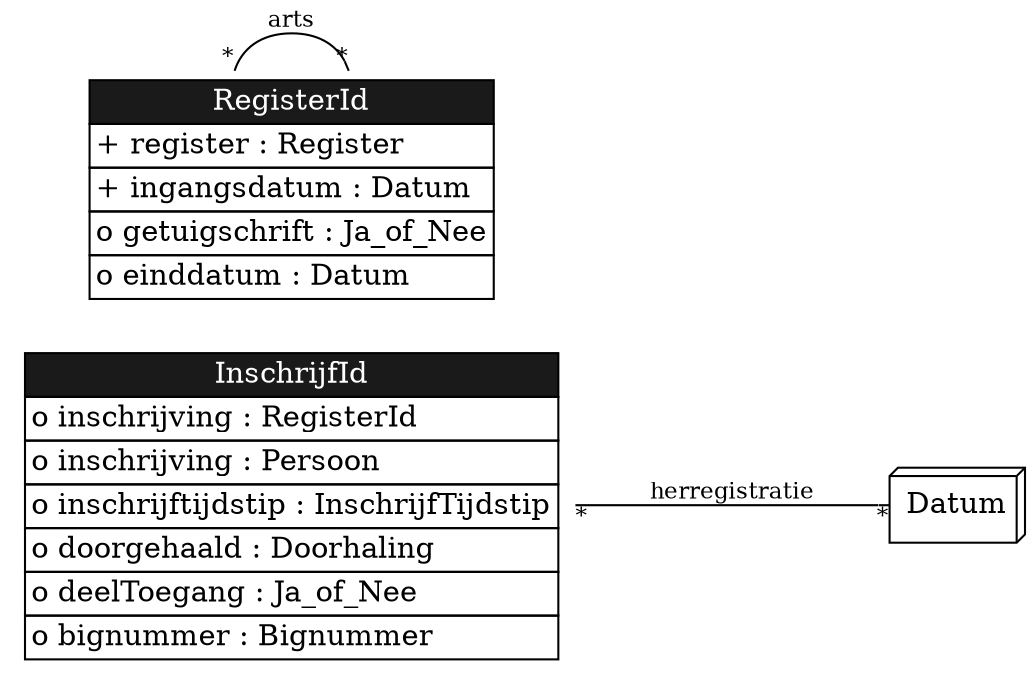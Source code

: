 digraph {
	graph [bgcolor=white,
		rankdir=LR
	];
	node [label="\N"];
	edge [fontsize=11,
		minlen=4
	];
	InschrijfId	[color=purple,
		label=<<TABLE BGCOLOR="white" COLOR="black" BORDER="0" CELLBORDER="1" CELLSPACING="0"><TR><TD BGCOLOR="gray10" COLOR="black"><FONT COLOR="white">InschrijfId</FONT></TD></TR><TR><TD ALIGN="LEFT" PORT="inschrijving">o inschrijving : RegisterId</TD></TR><TR><TD ALIGN="LEFT" PORT="inschrijving">o inschrijving : Persoon</TD></TR><TR><TD ALIGN="LEFT" PORT="inschrijftijdstip">o inschrijftijdstip : InschrijfTijdstip</TD></TR><TR><TD ALIGN="LEFT" PORT="doorgehaald">o doorgehaald : Doorhaling</TD></TR><TR><TD ALIGN="LEFT" PORT="deelToegang">o deelToegang : Ja_of_Nee</TD></TR><TR><TD ALIGN="LEFT" PORT="bignummer">o bignummer : Bignummer</TD></TR></TABLE>>,
		shape=plaintext];
	Datum	[label=Datum,
		shape=box3d];
	InschrijfId:herregistratie -> Datum	[arrowhead=onone,
		headlabel="*",
		label=herregistratie,
		labelfloat=true,
		taillabel="*"];
	RegisterId	[color=purple,
		label=<<TABLE BGCOLOR="white" COLOR="black" BORDER="0" CELLBORDER="1" CELLSPACING="0"><TR><TD BGCOLOR="gray10" COLOR="black"><FONT COLOR="white">RegisterId</FONT></TD></TR><TR><TD ALIGN="LEFT" PORT="register">+ register : Register</TD></TR><TR><TD ALIGN="LEFT" PORT="ingangsdatum">+ ingangsdatum : Datum</TD></TR><TR><TD ALIGN="LEFT" PORT="getuigschrift">o getuigschrift : Ja_of_Nee</TD></TR><TR><TD ALIGN="LEFT" PORT="einddatum">o einddatum : Datum</TD></TR></TABLE>>,
		shape=plaintext];
	RegisterId:arts -> RegisterId	[arrowhead=onone,
		headlabel="*",
		label=arts,
		labelfloat=true,
		taillabel="*"];
}
